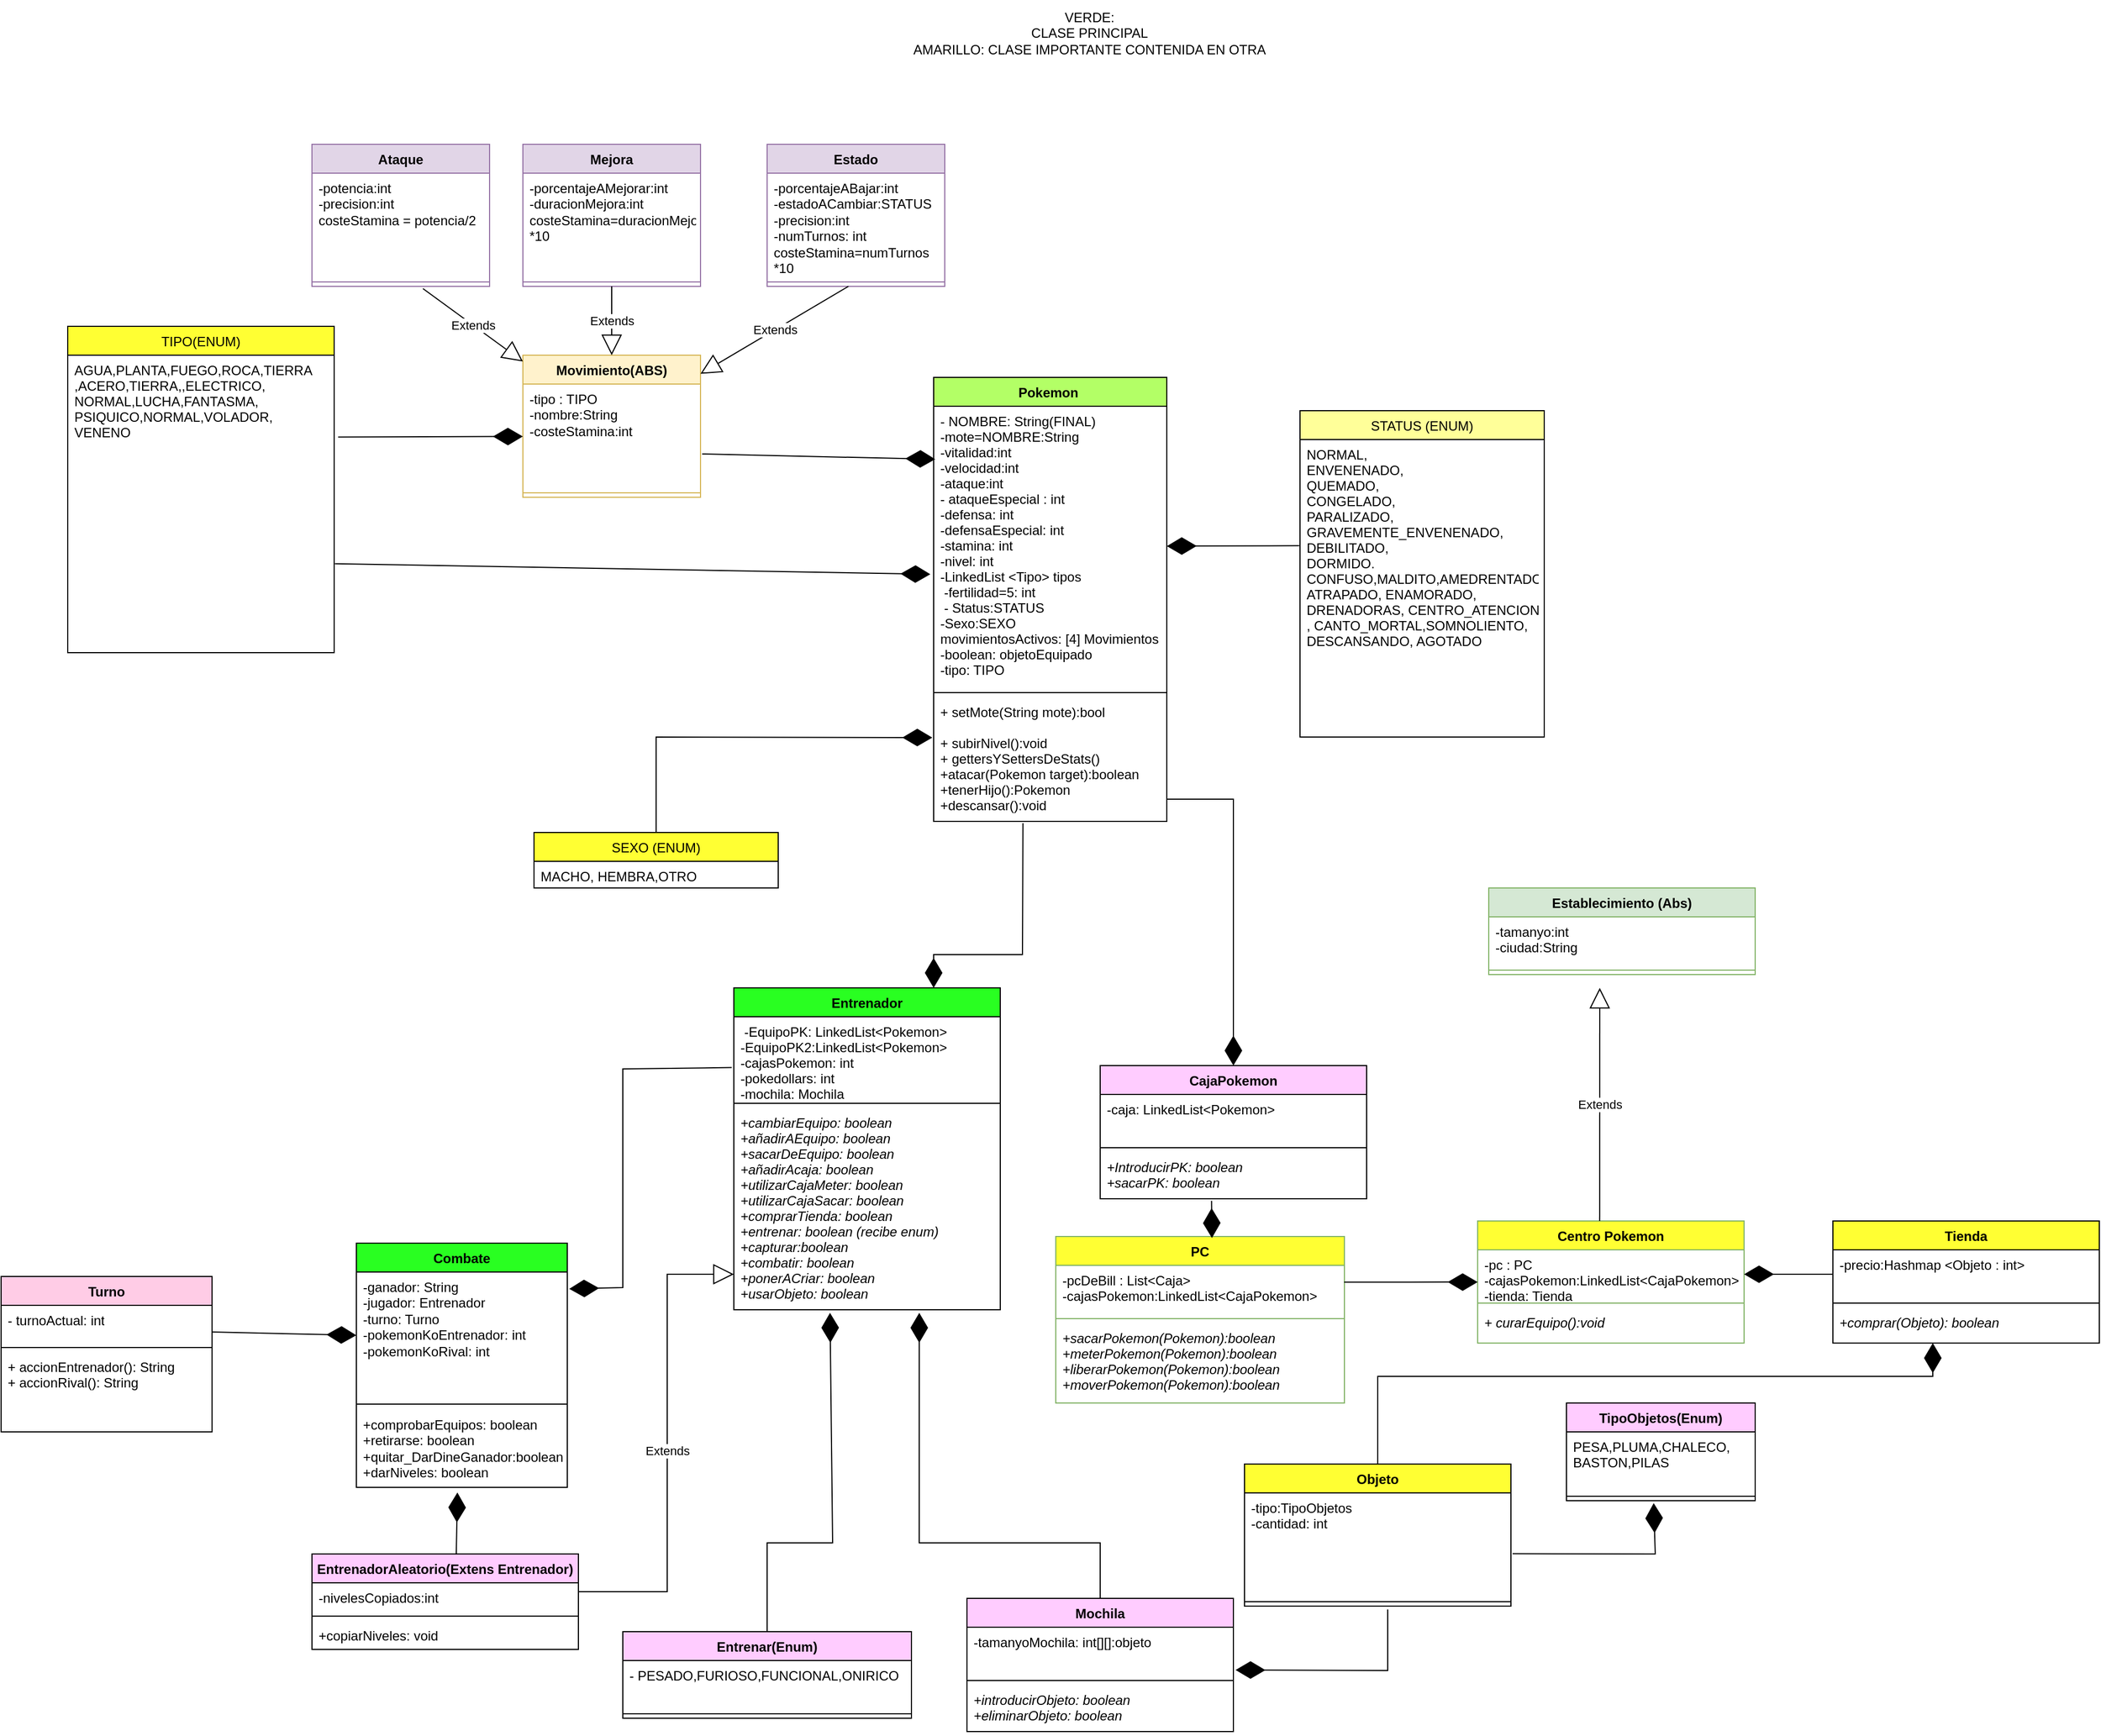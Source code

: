 <mxfile version="21.0.2" type="google"><diagram name="Página-1" id="NOaTh7KhhPGG-3gxmxbU"><mxGraphModel grid="1" page="1" gridSize="10" guides="1" tooltips="1" connect="1" arrows="1" fold="1" pageScale="1" pageWidth="827" pageHeight="1169" math="0" shadow="0"><root><mxCell id="0"/><mxCell id="1" parent="0"/><mxCell id="InaBtiMgPzWQy_EaEE0s-5" value="Pokemon " style="swimlane;fontStyle=1;align=center;verticalAlign=top;childLayout=stackLayout;horizontal=1;startSize=26;horizontalStack=0;resizeParent=1;resizeParentMax=0;resizeLast=0;collapsible=1;marginBottom=0;fillColor=#B3FF66;" vertex="1" parent="1"><mxGeometry x="70" y="190" width="210" height="400" as="geometry"/></mxCell><mxCell id="InaBtiMgPzWQy_EaEE0s-6" value="- NOMBRE: String(FINAL)&#10;-mote=NOMBRE:String&#10;-vitalidad:int&#10;-velocidad:int&#10;-ataque:int&#10;- ataqueEspecial : int&#10;-defensa: int&#10;-defensaEspecial: int&#10;-stamina: int&#10;-nivel: int&#10;-LinkedList &lt;Tipo&gt; tipos &#10; -fertilidad=5: int&#10; - Status:STATUS&#10;-Sexo:SEXO &#10;movimientosActivos: [4] Movimientos&#10;-boolean: objetoEquipado&#10;-tipo: TIPO" style="text;strokeColor=none;fillColor=none;align=left;verticalAlign=top;spacingLeft=4;spacingRight=4;overflow=hidden;rotatable=0;points=[[0,0.5],[1,0.5]];portConstraint=eastwest;" vertex="1" parent="InaBtiMgPzWQy_EaEE0s-5"><mxGeometry y="26" width="210" height="254" as="geometry"/></mxCell><mxCell id="InaBtiMgPzWQy_EaEE0s-7" value="" style="line;strokeWidth=1;fillColor=none;align=left;verticalAlign=middle;spacingTop=-1;spacingLeft=3;spacingRight=3;rotatable=0;labelPosition=right;points=[];portConstraint=eastwest;strokeColor=inherit;" vertex="1" parent="InaBtiMgPzWQy_EaEE0s-5"><mxGeometry y="280" width="210" height="8" as="geometry"/></mxCell><mxCell id="InaBtiMgPzWQy_EaEE0s-8" value="+ setMote(String mote):bool&#10;&#10;+ subirNivel():void&#10;+ gettersYSettersDeStats()&#10;+atacar(Pokemon target):boolean&#10;+tenerHijo():Pokemon&#10;+descansar():void" style="text;strokeColor=none;fillColor=none;align=left;verticalAlign=top;spacingLeft=4;spacingRight=4;overflow=hidden;rotatable=0;points=[[0,0.5],[1,0.5]];portConstraint=eastwest;" vertex="1" parent="InaBtiMgPzWQy_EaEE0s-5"><mxGeometry y="288" width="210" height="112" as="geometry"/></mxCell><mxCell id="8n8gGgLiv77bWk--RrJG-6" value="Entrenador" style="swimlane;fontStyle=1;align=center;verticalAlign=top;childLayout=stackLayout;horizontal=1;startSize=26;horizontalStack=0;resizeParent=1;resizeParentMax=0;resizeLast=0;collapsible=1;marginBottom=0;fillColor=#29FF21;" vertex="1" parent="1"><mxGeometry x="-110" y="740" width="240" height="290" as="geometry"/></mxCell><mxCell id="8n8gGgLiv77bWk--RrJG-7" value=" -EquipoPK: LinkedList&lt;Pokemon&gt;&#10;-EquipoPK2:LinkedList&lt;Pokemon&gt;&#10;-cajasPokemon: int&#10;-pokedollars: int&#10;-mochila: Mochila&#10;&#10;" style="text;strokeColor=none;fillColor=none;align=left;verticalAlign=top;spacingLeft=4;spacingRight=4;overflow=hidden;rotatable=0;points=[[0,0.5],[1,0.5]];portConstraint=eastwest;" vertex="1" parent="8n8gGgLiv77bWk--RrJG-6"><mxGeometry y="26" width="240" height="74" as="geometry"/></mxCell><mxCell id="8n8gGgLiv77bWk--RrJG-8" value="" style="line;strokeWidth=1;fillColor=none;align=left;verticalAlign=middle;spacingTop=-1;spacingLeft=3;spacingRight=3;rotatable=0;labelPosition=right;points=[];portConstraint=eastwest;strokeColor=inherit;" vertex="1" parent="8n8gGgLiv77bWk--RrJG-6"><mxGeometry y="100" width="240" height="8" as="geometry"/></mxCell><mxCell id="8n8gGgLiv77bWk--RrJG-9" value="+cambiarEquipo: boolean&#10;+añadirAEquipo: boolean&#10;+sacarDeEquipo: boolean&#10;+añadirAcaja: boolean&#10;+utilizarCajaMeter: boolean&#10;+utilizarCajaSacar: boolean&#10;+comprarTienda: boolean&#10;+entrenar: boolean (recibe enum)&#10;+capturar:boolean&#10;+combatir: boolean&#10;+ponerACriar: boolean&#10;+usarObjeto: boolean&#10;&#10;&#10;" style="text;strokeColor=none;fillColor=none;align=left;verticalAlign=top;spacingLeft=4;spacingRight=4;overflow=hidden;rotatable=0;points=[[0,0.5],[1,0.5]];portConstraint=eastwest;fontStyle=2" vertex="1" parent="8n8gGgLiv77bWk--RrJG-6"><mxGeometry y="108" width="240" height="182" as="geometry"/></mxCell><mxCell id="8n8gGgLiv77bWk--RrJG-10" value="CajaPokemon" style="swimlane;fontStyle=1;align=center;verticalAlign=top;childLayout=stackLayout;horizontal=1;startSize=26;horizontalStack=0;resizeParent=1;resizeParentMax=0;resizeLast=0;collapsible=1;marginBottom=0;fillColor=#FFCCFF;" vertex="1" parent="1"><mxGeometry x="220" y="810" width="240" height="120" as="geometry"/></mxCell><mxCell id="8n8gGgLiv77bWk--RrJG-11" value="-caja: LinkedList&lt;Pokemon&gt;" style="text;strokeColor=none;fillColor=none;align=left;verticalAlign=top;spacingLeft=4;spacingRight=4;overflow=hidden;rotatable=0;points=[[0,0.5],[1,0.5]];portConstraint=eastwest;" vertex="1" parent="8n8gGgLiv77bWk--RrJG-10"><mxGeometry y="26" width="240" height="44" as="geometry"/></mxCell><mxCell id="8n8gGgLiv77bWk--RrJG-12" value="" style="line;strokeWidth=1;fillColor=none;align=left;verticalAlign=middle;spacingTop=-1;spacingLeft=3;spacingRight=3;rotatable=0;labelPosition=right;points=[];portConstraint=eastwest;strokeColor=inherit;" vertex="1" parent="8n8gGgLiv77bWk--RrJG-10"><mxGeometry y="70" width="240" height="8" as="geometry"/></mxCell><mxCell id="8n8gGgLiv77bWk--RrJG-13" value="+IntroducirPK: boolean&#10;+sacarPK: boolean" style="text;strokeColor=none;fillColor=none;align=left;verticalAlign=top;spacingLeft=4;spacingRight=4;overflow=hidden;rotatable=0;points=[[0,0.5],[1,0.5]];portConstraint=eastwest;fontStyle=2" vertex="1" parent="8n8gGgLiv77bWk--RrJG-10"><mxGeometry y="78" width="240" height="42" as="geometry"/></mxCell><mxCell id="xWpt7LvVgX7lvaWajyp0-17" value="SEXO (ENUM)" style="swimlane;fontStyle=0;childLayout=stackLayout;horizontal=1;startSize=26;fillColor=#FFFF33;horizontalStack=0;resizeParent=1;resizeParentMax=0;resizeLast=0;collapsible=1;marginBottom=0;" vertex="1" parent="1"><mxGeometry x="-290" y="600" width="220" height="50" as="geometry"/></mxCell><mxCell id="xWpt7LvVgX7lvaWajyp0-18" value="MACHO, HEMBRA,OTRO" style="text;strokeColor=none;fillColor=none;align=left;verticalAlign=top;spacingLeft=4;spacingRight=4;overflow=hidden;rotatable=0;points=[[0,0.5],[1,0.5]];portConstraint=eastwest;" vertex="1" parent="xWpt7LvVgX7lvaWajyp0-17"><mxGeometry y="26" width="220" height="24" as="geometry"/></mxCell><mxCell id="xWpt7LvVgX7lvaWajyp0-19" value="TIPO(ENUM)" style="swimlane;fontStyle=0;childLayout=stackLayout;horizontal=1;startSize=26;fillColor=#FFFF33;horizontalStack=0;resizeParent=1;resizeParentMax=0;resizeLast=0;collapsible=1;marginBottom=0;" vertex="1" parent="1"><mxGeometry x="-710" y="144" width="240" height="294" as="geometry"/></mxCell><mxCell id="xWpt7LvVgX7lvaWajyp0-20" value="AGUA,PLANTA,FUEGO,ROCA,TIERRA&#10;,ACERO,TIERRA,,ELECTRICO,&#10;NORMAL,LUCHA,FANTASMA,&#10;PSIQUICO,NORMAL,VOLADOR,&#10;VENENO" style="text;strokeColor=none;fillColor=none;align=left;verticalAlign=top;spacingLeft=4;spacingRight=4;overflow=hidden;rotatable=0;points=[[0,0.5],[1,0.5]];portConstraint=eastwest;" vertex="1" parent="xWpt7LvVgX7lvaWajyp0-19"><mxGeometry y="26" width="240" height="268" as="geometry"/></mxCell><mxCell id="nMgucEkSmniw3U2bs4l5-1" value="Movimiento(ABS)" style="swimlane;fontStyle=1;align=center;verticalAlign=top;childLayout=stackLayout;horizontal=1;startSize=26;horizontalStack=0;resizeParent=1;resizeParentMax=0;resizeLast=0;collapsible=1;marginBottom=0;whiteSpace=wrap;html=1;fillColor=#fff2cc;strokeColor=#d6b656;" vertex="1" parent="1"><mxGeometry x="-300" y="170" width="160" height="128" as="geometry"/></mxCell><mxCell id="nMgucEkSmniw3U2bs4l5-2" value="-tipo : TIPO&lt;br&gt;-nombre:String&lt;br&gt;-costeStamina:int" style="text;strokeColor=none;fillColor=none;align=left;verticalAlign=top;spacingLeft=4;spacingRight=4;overflow=hidden;rotatable=0;points=[[0,0.5],[1,0.5]];portConstraint=eastwest;whiteSpace=wrap;html=1;" vertex="1" parent="nMgucEkSmniw3U2bs4l5-1"><mxGeometry y="26" width="160" height="94" as="geometry"/></mxCell><mxCell id="nMgucEkSmniw3U2bs4l5-3" value="" style="line;strokeWidth=1;fillColor=none;align=left;verticalAlign=middle;spacingTop=-1;spacingLeft=3;spacingRight=3;rotatable=0;labelPosition=right;points=[];portConstraint=eastwest;strokeColor=inherit;" vertex="1" parent="nMgucEkSmniw3U2bs4l5-1"><mxGeometry y="120" width="160" height="8" as="geometry"/></mxCell><mxCell id="nMgucEkSmniw3U2bs4l5-12" value="" style="endArrow=diamondThin;endFill=1;endSize=24;html=1;rounded=0;entryX=0.007;entryY=0.188;entryDx=0;entryDy=0;entryPerimeter=0;exitX=1.009;exitY=0.67;exitDx=0;exitDy=0;exitPerimeter=0;" edge="1" parent="1" source="nMgucEkSmniw3U2bs4l5-2" target="InaBtiMgPzWQy_EaEE0s-6"><mxGeometry width="160" relative="1" as="geometry"><mxPoint x="-320" y="300" as="sourcePoint"/><mxPoint x="-160" y="300" as="targetPoint"/></mxGeometry></mxCell><mxCell id="nMgucEkSmniw3U2bs4l5-13" value="" style="endArrow=diamondThin;endFill=1;endSize=24;html=1;rounded=0;exitX=1.015;exitY=0.275;exitDx=0;exitDy=0;exitPerimeter=0;" edge="1" parent="1" source="xWpt7LvVgX7lvaWajyp0-20" target="nMgucEkSmniw3U2bs4l5-2"><mxGeometry width="160" relative="1" as="geometry"><mxPoint x="-320" y="300" as="sourcePoint"/><mxPoint x="-160" y="300" as="targetPoint"/></mxGeometry></mxCell><mxCell id="h9Ai5O1ht4y_W3YFX1W_-2" value="Tienda" style="swimlane;fontStyle=1;align=center;verticalAlign=top;childLayout=stackLayout;horizontal=1;startSize=26;horizontalStack=0;resizeParent=1;resizeParentMax=0;resizeLast=0;collapsible=1;marginBottom=0;fillColor=#FFFF33;" vertex="1" parent="1"><mxGeometry x="880" y="950" width="240" height="110" as="geometry"/></mxCell><mxCell id="h9Ai5O1ht4y_W3YFX1W_-3" value="-precio:Hashmap &lt;Objeto : int&gt; " style="text;strokeColor=none;fillColor=none;align=left;verticalAlign=top;spacingLeft=4;spacingRight=4;overflow=hidden;rotatable=0;points=[[0,0.5],[1,0.5]];portConstraint=eastwest;" vertex="1" parent="h9Ai5O1ht4y_W3YFX1W_-2"><mxGeometry y="26" width="240" height="44" as="geometry"/></mxCell><mxCell id="h9Ai5O1ht4y_W3YFX1W_-4" value="" style="line;strokeWidth=1;fillColor=none;align=left;verticalAlign=middle;spacingTop=-1;spacingLeft=3;spacingRight=3;rotatable=0;labelPosition=right;points=[];portConstraint=eastwest;strokeColor=inherit;" vertex="1" parent="h9Ai5O1ht4y_W3YFX1W_-2"><mxGeometry y="70" width="240" height="8" as="geometry"/></mxCell><mxCell id="h9Ai5O1ht4y_W3YFX1W_-5" value="+comprar(Objeto): boolean" style="text;strokeColor=none;fillColor=none;align=left;verticalAlign=top;spacingLeft=4;spacingRight=4;overflow=hidden;rotatable=0;points=[[0,0.5],[1,0.5]];portConstraint=eastwest;fontStyle=2" vertex="1" parent="h9Ai5O1ht4y_W3YFX1W_-2"><mxGeometry y="78" width="240" height="32" as="geometry"/></mxCell><mxCell id="h9Ai5O1ht4y_W3YFX1W_-6" value="Objeto" style="swimlane;fontStyle=1;align=center;verticalAlign=top;childLayout=stackLayout;horizontal=1;startSize=26;horizontalStack=0;resizeParent=1;resizeParentMax=0;resizeLast=0;collapsible=1;marginBottom=0;fillColor=#FFFF33;" vertex="1" parent="1"><mxGeometry x="350" y="1169" width="240" height="128" as="geometry"/></mxCell><mxCell id="h9Ai5O1ht4y_W3YFX1W_-7" value="-tipo:TipoObjetos&#10;-cantidad: int&#10;" style="text;strokeColor=none;fillColor=none;align=left;verticalAlign=top;spacingLeft=4;spacingRight=4;overflow=hidden;rotatable=0;points=[[0,0.5],[1,0.5]];portConstraint=eastwest;" vertex="1" parent="h9Ai5O1ht4y_W3YFX1W_-6"><mxGeometry y="26" width="240" height="94" as="geometry"/></mxCell><mxCell id="h9Ai5O1ht4y_W3YFX1W_-8" value="" style="line;strokeWidth=1;fillColor=none;align=left;verticalAlign=middle;spacingTop=-1;spacingLeft=3;spacingRight=3;rotatable=0;labelPosition=right;points=[];portConstraint=eastwest;strokeColor=inherit;" vertex="1" parent="h9Ai5O1ht4y_W3YFX1W_-6"><mxGeometry y="120" width="240" height="8" as="geometry"/></mxCell><mxCell id="nMgucEkSmniw3U2bs4l5-14" value="" style="endArrow=diamondThin;endFill=1;endSize=24;html=1;rounded=0;exitX=0.5;exitY=0;exitDx=0;exitDy=0;entryX=-0.006;entryY=0.326;entryDx=0;entryDy=0;entryPerimeter=0;" edge="1" parent="1" source="xWpt7LvVgX7lvaWajyp0-17" target="InaBtiMgPzWQy_EaEE0s-8"><mxGeometry width="160" relative="1" as="geometry"><mxPoint x="-220" y="593" as="sourcePoint"/><mxPoint x="-9" y="605" as="targetPoint"/><Array as="points"><mxPoint x="-180" y="514"/></Array></mxGeometry></mxCell><mxCell id="h9Ai5O1ht4y_W3YFX1W_-10" value="" style="endArrow=diamondThin;endFill=1;endSize=24;html=1;rounded=0;entryX=1.008;entryY=0.875;entryDx=0;entryDy=0;entryPerimeter=0;" edge="1" parent="1" target="3nTIpjzsMtwwKI59g5Wm-16"><mxGeometry width="160" relative="1" as="geometry"><mxPoint x="479" y="1300" as="sourcePoint"/><mxPoint x="270" y="1120" as="targetPoint"/><Array as="points"><mxPoint x="479" y="1355"/></Array></mxGeometry></mxCell><mxCell id="xWpt7LvVgX7lvaWajyp0-13" value="STATUS (ENUM)" style="swimlane;fontStyle=0;childLayout=stackLayout;horizontal=1;startSize=26;fillColor=#FFFF99;horizontalStack=0;resizeParent=1;resizeParentMax=0;resizeLast=0;collapsible=1;marginBottom=0;" vertex="1" parent="1"><mxGeometry x="400" y="220" width="220" height="294" as="geometry"/></mxCell><mxCell id="xWpt7LvVgX7lvaWajyp0-15" value="NORMAL,&#10;ENVENENADO,&#10;QUEMADO,&#10;CONGELADO,&#10;PARALIZADO,&#10;GRAVEMENTE_ENVENENADO,&#10;DEBILITADO,&#10;DORMIDO.&#10;CONFUSO,MALDITO,AMEDRENTADO&#10;ATRAPADO, ENAMORADO,&#10;DRENADORAS, CENTRO_ATENCION&#10;, CANTO_MORTAL,SOMNOLIENTO,&#10;DESCANSANDO, AGOTADO&#10;" style="text;strokeColor=none;fillColor=none;align=left;verticalAlign=top;spacingLeft=4;spacingRight=4;overflow=hidden;rotatable=0;points=[[0,0.5],[1,0.5]];portConstraint=eastwest;" vertex="1" parent="xWpt7LvVgX7lvaWajyp0-13"><mxGeometry y="26" width="220" height="268" as="geometry"/></mxCell><mxCell id="nMgucEkSmniw3U2bs4l5-15" value="" style="endArrow=diamondThin;endFill=1;endSize=24;html=1;rounded=0;exitX=-0.003;exitY=0.357;exitDx=0;exitDy=0;exitPerimeter=0;" edge="1" parent="1" source="xWpt7LvVgX7lvaWajyp0-15"><mxGeometry width="160" relative="1" as="geometry"><mxPoint x="-300" y="300" as="sourcePoint"/><mxPoint x="280" y="342" as="targetPoint"/></mxGeometry></mxCell><mxCell id="nMgucEkSmniw3U2bs4l5-16" value="VERDE:&lt;br&gt;CLASE PRINCIPAL&lt;br&gt;AMARILLO: CLASE IMPORTANTE CONTENIDA EN OTRA&lt;br&gt;" style="text;html=1;align=center;verticalAlign=middle;resizable=0;points=[];autosize=1;strokeColor=none;fillColor=none;" vertex="1" parent="1"><mxGeometry x="40" y="-150" width="340" height="60" as="geometry"/></mxCell><mxCell id="h9Ai5O1ht4y_W3YFX1W_-11" value="" style="endArrow=diamondThin;endFill=1;endSize=24;html=1;rounded=0;exitX=0.5;exitY=0;exitDx=0;exitDy=0;" edge="1" parent="1" source="h9Ai5O1ht4y_W3YFX1W_-6"><mxGeometry width="160" relative="1" as="geometry"><mxPoint x="310" y="1190" as="sourcePoint"/><mxPoint x="970" y="1060" as="targetPoint"/><Array as="points"><mxPoint x="470" y="1090"/><mxPoint x="970" y="1090"/></Array></mxGeometry></mxCell><mxCell id="h9Ai5O1ht4y_W3YFX1W_-12" value="Entrenar(Enum)" style="swimlane;fontStyle=1;align=center;verticalAlign=top;childLayout=stackLayout;horizontal=1;startSize=26;horizontalStack=0;resizeParent=1;resizeParentMax=0;resizeLast=0;collapsible=1;marginBottom=0;fillColor=#FFCCFF;" vertex="1" parent="1"><mxGeometry x="-210" y="1320" width="260" height="78" as="geometry"/></mxCell><mxCell id="h9Ai5O1ht4y_W3YFX1W_-13" value="- PESADO,FURIOSO,FUNCIONAL,ONIRICO" style="text;strokeColor=none;fillColor=none;align=left;verticalAlign=top;spacingLeft=4;spacingRight=4;overflow=hidden;rotatable=0;points=[[0,0.5],[1,0.5]];portConstraint=eastwest;" vertex="1" parent="h9Ai5O1ht4y_W3YFX1W_-12"><mxGeometry y="26" width="260" height="44" as="geometry"/></mxCell><mxCell id="h9Ai5O1ht4y_W3YFX1W_-14" value="" style="line;strokeWidth=1;fillColor=none;align=left;verticalAlign=middle;spacingTop=-1;spacingLeft=3;spacingRight=3;rotatable=0;labelPosition=right;points=[];portConstraint=eastwest;strokeColor=inherit;" vertex="1" parent="h9Ai5O1ht4y_W3YFX1W_-12"><mxGeometry y="70" width="260" height="8" as="geometry"/></mxCell><mxCell id="h9Ai5O1ht4y_W3YFX1W_-16" value="" style="endArrow=diamondThin;endFill=1;endSize=24;html=1;rounded=0;entryX=0.361;entryY=1.015;entryDx=0;entryDy=0;entryPerimeter=0;exitX=0.5;exitY=0;exitDx=0;exitDy=0;" edge="1" parent="1" source="h9Ai5O1ht4y_W3YFX1W_-12" target="8n8gGgLiv77bWk--RrJG-9"><mxGeometry width="160" relative="1" as="geometry"><mxPoint x="60" y="1260" as="sourcePoint"/><mxPoint x="220" y="1260" as="targetPoint"/><Array as="points"><mxPoint x="-80" y="1240"/><mxPoint x="-21" y="1240"/></Array></mxGeometry></mxCell><mxCell id="3nTIpjzsMtwwKI59g5Wm-2" value="" style="endArrow=diamondThin;endFill=1;endSize=24;html=1;rounded=0;entryX=0.5;entryY=0;entryDx=0;entryDy=0;" edge="1" parent="1" target="8n8gGgLiv77bWk--RrJG-10"><mxGeometry width="160" relative="1" as="geometry"><mxPoint x="280" y="570" as="sourcePoint"/><mxPoint x="490" y="680" as="targetPoint"/><Array as="points"><mxPoint x="340" y="570"/></Array></mxGeometry></mxCell><mxCell id="3nTIpjzsMtwwKI59g5Wm-3" value="" style="endArrow=diamondThin;endFill=1;endSize=24;html=1;rounded=0;entryX=0.75;entryY=0;entryDx=0;entryDy=0;exitX=0.383;exitY=1.014;exitDx=0;exitDy=0;exitPerimeter=0;" edge="1" parent="1" source="InaBtiMgPzWQy_EaEE0s-8" target="8n8gGgLiv77bWk--RrJG-6"><mxGeometry width="160" relative="1" as="geometry"><mxPoint x="150" y="690" as="sourcePoint"/><mxPoint x="360" y="580" as="targetPoint"/><Array as="points"><mxPoint x="150" y="710"/><mxPoint x="70" y="710"/></Array></mxGeometry></mxCell><mxCell id="3nTIpjzsMtwwKI59g5Wm-8" value="" style="endArrow=diamondThin;endFill=1;endSize=24;html=1;rounded=0;exitX=-0.008;exitY=0.619;exitDx=0;exitDy=0;entryX=1.009;entryY=0.133;entryDx=0;entryDy=0;entryPerimeter=0;exitPerimeter=0;" edge="1" parent="1" source="8n8gGgLiv77bWk--RrJG-7" target="_GJMvuyYcLpBxFv-Sxu3-6"><mxGeometry width="160" relative="1" as="geometry"><mxPoint x="-360" y="1010" as="sourcePoint"/><mxPoint x="-230" y="1010" as="targetPoint"/><Array as="points"><mxPoint x="-210" y="813"/><mxPoint x="-210" y="1010"/></Array></mxGeometry></mxCell><mxCell id="3nTIpjzsMtwwKI59g5Wm-12" value="Extends" style="endArrow=block;endSize=16;endFill=0;html=1;rounded=0;" edge="1" parent="1"><mxGeometry x="-0.025" width="160" relative="1" as="geometry"><mxPoint x="-250" y="1284" as="sourcePoint"/><mxPoint x="-110" y="998" as="targetPoint"/><Array as="points"><mxPoint x="-170" y="1284"/><mxPoint x="-170" y="1256"/><mxPoint x="-170" y="1136"/><mxPoint x="-170" y="998"/></Array><mxPoint as="offset"/></mxGeometry></mxCell><mxCell id="3nTIpjzsMtwwKI59g5Wm-13" value="" style="endArrow=diamondThin;endFill=1;endSize=24;html=1;rounded=0;exitX=0.5;exitY=0;exitDx=0;exitDy=0;entryX=0.479;entryY=1.066;entryDx=0;entryDy=0;entryPerimeter=0;" edge="1" parent="1" target="_GJMvuyYcLpBxFv-Sxu3-8"><mxGeometry width="160" relative="1" as="geometry"><mxPoint x="-360" y="1250" as="sourcePoint"/><mxPoint x="-360" y="1200" as="targetPoint"/></mxGeometry></mxCell><mxCell id="3nTIpjzsMtwwKI59g5Wm-15" value="Mochila" style="swimlane;fontStyle=1;align=center;verticalAlign=top;childLayout=stackLayout;horizontal=1;startSize=26;horizontalStack=0;resizeParent=1;resizeParentMax=0;resizeLast=0;collapsible=1;marginBottom=0;fillColor=#FFCCFF;" vertex="1" parent="1"><mxGeometry x="100" y="1290" width="240" height="120" as="geometry"/></mxCell><mxCell id="3nTIpjzsMtwwKI59g5Wm-16" value="-tamanyoMochila: int[][]:objeto" style="text;strokeColor=none;fillColor=none;align=left;verticalAlign=top;spacingLeft=4;spacingRight=4;overflow=hidden;rotatable=0;points=[[0,0.5],[1,0.5]];portConstraint=eastwest;" vertex="1" parent="3nTIpjzsMtwwKI59g5Wm-15"><mxGeometry y="26" width="240" height="44" as="geometry"/></mxCell><mxCell id="3nTIpjzsMtwwKI59g5Wm-17" value="" style="line;strokeWidth=1;fillColor=none;align=left;verticalAlign=middle;spacingTop=-1;spacingLeft=3;spacingRight=3;rotatable=0;labelPosition=right;points=[];portConstraint=eastwest;strokeColor=inherit;" vertex="1" parent="3nTIpjzsMtwwKI59g5Wm-15"><mxGeometry y="70" width="240" height="8" as="geometry"/></mxCell><mxCell id="3nTIpjzsMtwwKI59g5Wm-18" value="+introducirObjeto: boolean&#10;+eliminarObjeto: boolean" style="text;strokeColor=none;fillColor=none;align=left;verticalAlign=top;spacingLeft=4;spacingRight=4;overflow=hidden;rotatable=0;points=[[0,0.5],[1,0.5]];portConstraint=eastwest;fontStyle=2" vertex="1" parent="3nTIpjzsMtwwKI59g5Wm-15"><mxGeometry y="78" width="240" height="42" as="geometry"/></mxCell><mxCell id="3nTIpjzsMtwwKI59g5Wm-19" value="" style="endArrow=diamondThin;endFill=1;endSize=24;html=1;rounded=0;entryX=0.696;entryY=1.015;entryDx=0;entryDy=0;entryPerimeter=0;exitX=0.5;exitY=0;exitDx=0;exitDy=0;" edge="1" parent="1" source="3nTIpjzsMtwwKI59g5Wm-15" target="8n8gGgLiv77bWk--RrJG-9"><mxGeometry width="160" relative="1" as="geometry"><mxPoint x="110" y="1150" as="sourcePoint"/><mxPoint x="270" y="1150" as="targetPoint"/><Array as="points"><mxPoint x="220" y="1240"/><mxPoint x="57" y="1240"/></Array></mxGeometry></mxCell><mxCell id="exqpVqrqbdQZTuZ5iMTL-10" value="Ataque" style="swimlane;fontStyle=1;align=center;verticalAlign=top;childLayout=stackLayout;horizontal=1;startSize=26;horizontalStack=0;resizeParent=1;resizeParentMax=0;resizeLast=0;collapsible=1;marginBottom=0;whiteSpace=wrap;html=1;fillColor=#e1d5e7;strokeColor=#9673a6;" vertex="1" parent="1"><mxGeometry x="-490" y="-20" width="160" height="128" as="geometry"/></mxCell><mxCell id="exqpVqrqbdQZTuZ5iMTL-11" value="-potencia:int&lt;br&gt;-precision:int&lt;br&gt;costeStamina = potencia/2" style="text;strokeColor=none;fillColor=none;align=left;verticalAlign=top;spacingLeft=4;spacingRight=4;overflow=hidden;rotatable=0;points=[[0,0.5],[1,0.5]];portConstraint=eastwest;whiteSpace=wrap;html=1;" vertex="1" parent="exqpVqrqbdQZTuZ5iMTL-10"><mxGeometry y="26" width="160" height="94" as="geometry"/></mxCell><mxCell id="exqpVqrqbdQZTuZ5iMTL-12" value="" style="line;strokeWidth=1;fillColor=none;align=left;verticalAlign=middle;spacingTop=-1;spacingLeft=3;spacingRight=3;rotatable=0;labelPosition=right;points=[];portConstraint=eastwest;strokeColor=inherit;" vertex="1" parent="exqpVqrqbdQZTuZ5iMTL-10"><mxGeometry y="120" width="160" height="8" as="geometry"/></mxCell><mxCell id="exqpVqrqbdQZTuZ5iMTL-13" value="Mejora" style="swimlane;fontStyle=1;align=center;verticalAlign=top;childLayout=stackLayout;horizontal=1;startSize=26;horizontalStack=0;resizeParent=1;resizeParentMax=0;resizeLast=0;collapsible=1;marginBottom=0;whiteSpace=wrap;html=1;fillColor=#e1d5e7;strokeColor=#9673a6;" vertex="1" parent="1"><mxGeometry x="-300" y="-20" width="160" height="128" as="geometry"/></mxCell><mxCell id="exqpVqrqbdQZTuZ5iMTL-14" value="-porcentajeAMejorar:int&lt;br&gt;-duracionMejora:int&lt;br&gt;costeStamina=duracionMejora&lt;br&gt;*10" style="text;strokeColor=none;fillColor=none;align=left;verticalAlign=top;spacingLeft=4;spacingRight=4;overflow=hidden;rotatable=0;points=[[0,0.5],[1,0.5]];portConstraint=eastwest;whiteSpace=wrap;html=1;" vertex="1" parent="exqpVqrqbdQZTuZ5iMTL-13"><mxGeometry y="26" width="160" height="94" as="geometry"/></mxCell><mxCell id="exqpVqrqbdQZTuZ5iMTL-15" value="" style="line;strokeWidth=1;fillColor=none;align=left;verticalAlign=middle;spacingTop=-1;spacingLeft=3;spacingRight=3;rotatable=0;labelPosition=right;points=[];portConstraint=eastwest;strokeColor=inherit;" vertex="1" parent="exqpVqrqbdQZTuZ5iMTL-13"><mxGeometry y="120" width="160" height="8" as="geometry"/></mxCell><mxCell id="exqpVqrqbdQZTuZ5iMTL-16" value="Estado" style="swimlane;fontStyle=1;align=center;verticalAlign=top;childLayout=stackLayout;horizontal=1;startSize=26;horizontalStack=0;resizeParent=1;resizeParentMax=0;resizeLast=0;collapsible=1;marginBottom=0;whiteSpace=wrap;html=1;fillColor=#e1d5e7;strokeColor=#9673a6;" vertex="1" parent="1"><mxGeometry x="-80" y="-20" width="160" height="128" as="geometry"/></mxCell><mxCell id="exqpVqrqbdQZTuZ5iMTL-17" value="-porcentajeABajar:int&lt;br&gt;-estadoACambiar:STATUS&lt;br&gt;-precision:int&lt;br&gt;-numTurnos: int&lt;br&gt;costeStamina=numTurnos&lt;br style=&quot;border-color: var(--border-color);&quot;&gt;*10" style="text;strokeColor=none;fillColor=none;align=left;verticalAlign=top;spacingLeft=4;spacingRight=4;overflow=hidden;rotatable=0;points=[[0,0.5],[1,0.5]];portConstraint=eastwest;whiteSpace=wrap;html=1;" vertex="1" parent="exqpVqrqbdQZTuZ5iMTL-16"><mxGeometry y="26" width="160" height="94" as="geometry"/></mxCell><mxCell id="exqpVqrqbdQZTuZ5iMTL-18" value="" style="line;strokeWidth=1;fillColor=none;align=left;verticalAlign=middle;spacingTop=-1;spacingLeft=3;spacingRight=3;rotatable=0;labelPosition=right;points=[];portConstraint=eastwest;strokeColor=inherit;" vertex="1" parent="exqpVqrqbdQZTuZ5iMTL-16"><mxGeometry y="120" width="160" height="8" as="geometry"/></mxCell><mxCell id="exqpVqrqbdQZTuZ5iMTL-23" value="Extends" style="endArrow=block;endSize=16;endFill=0;html=1;rounded=0;" edge="1" parent="1" source="exqpVqrqbdQZTuZ5iMTL-18" target="nMgucEkSmniw3U2bs4l5-1"><mxGeometry width="160" relative="1" as="geometry"><mxPoint x="-60" y="90" as="sourcePoint"/><mxPoint x="100" y="90" as="targetPoint"/></mxGeometry></mxCell><mxCell id="exqpVqrqbdQZTuZ5iMTL-24" value="Extends" style="endArrow=block;endSize=16;endFill=0;html=1;rounded=0;" edge="1" parent="1" source="exqpVqrqbdQZTuZ5iMTL-15" target="nMgucEkSmniw3U2bs4l5-1"><mxGeometry width="160" relative="1" as="geometry"><mxPoint x="-6" y="108" as="sourcePoint"/><mxPoint x="-130" y="191" as="targetPoint"/></mxGeometry></mxCell><mxCell id="exqpVqrqbdQZTuZ5iMTL-25" value="Extends" style="endArrow=block;endSize=16;endFill=0;html=1;rounded=0;" edge="1" parent="1" target="nMgucEkSmniw3U2bs4l5-1"><mxGeometry width="160" relative="1" as="geometry"><mxPoint x="-390" y="110" as="sourcePoint"/><mxPoint x="-210" y="180" as="targetPoint"/></mxGeometry></mxCell><mxCell id="_GJMvuyYcLpBxFv-Sxu3-5" value="Combate" style="swimlane;fontStyle=1;align=center;verticalAlign=top;childLayout=stackLayout;horizontal=1;startSize=26;horizontalStack=0;resizeParent=1;resizeParentMax=0;resizeLast=0;collapsible=1;marginBottom=0;whiteSpace=wrap;html=1;fillColor=#29FF21;" vertex="1" parent="1"><mxGeometry x="-450" y="970" width="190" height="220" as="geometry"/></mxCell><mxCell id="_GJMvuyYcLpBxFv-Sxu3-6" value="-ganador: String&lt;br style=&quot;border-color: var(--border-color); padding: 0px; margin: 0px;&quot;&gt;-jugador: Entrenador&lt;br style=&quot;border-color: var(--border-color); padding: 0px; margin: 0px;&quot;&gt;-turno: Turno&lt;br style=&quot;border-color: var(--border-color); padding: 0px; margin: 0px;&quot;&gt;-pokemonKoEntrenador: int&lt;br style=&quot;border-color: var(--border-color); padding: 0px; margin: 0px;&quot;&gt;-pokemonKoRival: int&lt;div style=&quot;border-color: var(--border-color); padding: 0px; margin: 0px;&quot;&gt;&lt;br style=&quot;border-color: var(--border-color); padding: 0px; margin: 0px;&quot;&gt;&lt;/div&gt;&lt;div style=&quot;border-color: var(--border-color); padding: 0px; margin: 0px;&quot;&gt;&lt;br style=&quot;border-color: var(--border-color); padding: 0px; margin: 0px;&quot;&gt;&lt;/div&gt;&lt;div style=&quot;border-color: var(--border-color); padding: 0px; margin: 0px;&quot;&gt;&lt;br style=&quot;border-color: var(--border-color); padding: 0px; margin: 0px;&quot;&gt;&lt;/div&gt;&lt;div style=&quot;border-color: var(--border-color); padding: 0px; margin: 0px;&quot;&gt;&lt;br style=&quot;border-color: var(--border-color); padding: 0px; margin: 0px;&quot;&gt;&lt;/div&gt;" style="text;strokeColor=none;fillColor=none;align=left;verticalAlign=top;spacingLeft=4;spacingRight=4;overflow=hidden;rotatable=0;points=[[0,0.5],[1,0.5]];portConstraint=eastwest;whiteSpace=wrap;html=1;" vertex="1" parent="_GJMvuyYcLpBxFv-Sxu3-5"><mxGeometry y="26" width="190" height="114" as="geometry"/></mxCell><mxCell id="_GJMvuyYcLpBxFv-Sxu3-7" value="" style="line;strokeWidth=1;fillColor=none;align=left;verticalAlign=middle;spacingTop=-1;spacingLeft=3;spacingRight=3;rotatable=0;labelPosition=right;points=[];portConstraint=eastwest;strokeColor=inherit;" vertex="1" parent="_GJMvuyYcLpBxFv-Sxu3-5"><mxGeometry y="140" width="190" height="10" as="geometry"/></mxCell><mxCell id="_GJMvuyYcLpBxFv-Sxu3-8" value="+comprobarEquipos: boolean&lt;br&gt;+retirarse: boolean&lt;br&gt;+quitar_DarDineGanador:boolean&lt;br&gt;+darNiveles: boolean&amp;nbsp;" style="text;strokeColor=none;fillColor=none;align=left;verticalAlign=top;spacingLeft=4;spacingRight=4;overflow=hidden;rotatable=0;points=[[0,0.5],[1,0.5]];portConstraint=eastwest;whiteSpace=wrap;html=1;" vertex="1" parent="_GJMvuyYcLpBxFv-Sxu3-5"><mxGeometry y="150" width="190" height="70" as="geometry"/></mxCell><mxCell id="_GJMvuyYcLpBxFv-Sxu3-10" value="EntrenadorAleatorio(Extens Entrenador)" style="swimlane;fontStyle=1;align=center;verticalAlign=top;childLayout=stackLayout;horizontal=1;startSize=26;horizontalStack=0;resizeParent=1;resizeParentMax=0;resizeLast=0;collapsible=1;marginBottom=0;whiteSpace=wrap;html=1;fillColor=#FFCCFF;" vertex="1" parent="1"><mxGeometry x="-490" y="1250" width="240" height="86" as="geometry"/></mxCell><mxCell id="_GJMvuyYcLpBxFv-Sxu3-11" value="-nivelesCopiados:int" style="text;strokeColor=none;fillColor=none;align=left;verticalAlign=top;spacingLeft=4;spacingRight=4;overflow=hidden;rotatable=0;points=[[0,0.5],[1,0.5]];portConstraint=eastwest;whiteSpace=wrap;html=1;" vertex="1" parent="_GJMvuyYcLpBxFv-Sxu3-10"><mxGeometry y="26" width="240" height="26" as="geometry"/></mxCell><mxCell id="_GJMvuyYcLpBxFv-Sxu3-12" value="" style="line;strokeWidth=1;fillColor=none;align=left;verticalAlign=middle;spacingTop=-1;spacingLeft=3;spacingRight=3;rotatable=0;labelPosition=right;points=[];portConstraint=eastwest;strokeColor=inherit;" vertex="1" parent="_GJMvuyYcLpBxFv-Sxu3-10"><mxGeometry y="52" width="240" height="8" as="geometry"/></mxCell><mxCell id="_GJMvuyYcLpBxFv-Sxu3-13" value="+copiarNiveles: void" style="text;strokeColor=none;fillColor=none;align=left;verticalAlign=top;spacingLeft=4;spacingRight=4;overflow=hidden;rotatable=0;points=[[0,0.5],[1,0.5]];portConstraint=eastwest;whiteSpace=wrap;html=1;" vertex="1" parent="_GJMvuyYcLpBxFv-Sxu3-10"><mxGeometry y="60" width="240" height="26" as="geometry"/></mxCell><mxCell id="lIR6-pXDK_5TFnXmgPHs-1" value="Turno" style="swimlane;fontStyle=1;align=center;verticalAlign=top;childLayout=stackLayout;horizontal=1;startSize=26;horizontalStack=0;resizeParent=1;resizeParentMax=0;resizeLast=0;collapsible=1;marginBottom=0;whiteSpace=wrap;html=1;fillColor=#FFCCE6;" vertex="1" parent="1"><mxGeometry x="-770" y="1000" width="190" height="140" as="geometry"/></mxCell><mxCell id="lIR6-pXDK_5TFnXmgPHs-2" value="- turnoActual: int" style="text;strokeColor=none;fillColor=none;align=left;verticalAlign=top;spacingLeft=4;spacingRight=4;overflow=hidden;rotatable=0;points=[[0,0.5],[1,0.5]];portConstraint=eastwest;whiteSpace=wrap;html=1;" vertex="1" parent="lIR6-pXDK_5TFnXmgPHs-1"><mxGeometry y="26" width="190" height="34" as="geometry"/></mxCell><mxCell id="lIR6-pXDK_5TFnXmgPHs-3" value="" style="line;strokeWidth=1;fillColor=none;align=left;verticalAlign=middle;spacingTop=-1;spacingLeft=3;spacingRight=3;rotatable=0;labelPosition=right;points=[];portConstraint=eastwest;strokeColor=inherit;" vertex="1" parent="lIR6-pXDK_5TFnXmgPHs-1"><mxGeometry y="60" width="190" height="8" as="geometry"/></mxCell><mxCell id="lIR6-pXDK_5TFnXmgPHs-4" value="+ accionEntrenador(): String&amp;nbsp;&lt;br&gt;+ accionRival(): String" style="text;strokeColor=none;fillColor=none;align=left;verticalAlign=top;spacingLeft=4;spacingRight=4;overflow=hidden;rotatable=0;points=[[0,0.5],[1,0.5]];portConstraint=eastwest;whiteSpace=wrap;html=1;" vertex="1" parent="lIR6-pXDK_5TFnXmgPHs-1"><mxGeometry y="68" width="190" height="72" as="geometry"/></mxCell><mxCell id="lIR6-pXDK_5TFnXmgPHs-5" value="" style="endArrow=diamondThin;endFill=1;endSize=24;html=1;rounded=0;exitX=1;exitY=0.706;exitDx=0;exitDy=0;entryX=0;entryY=0.5;entryDx=0;entryDy=0;exitPerimeter=0;" edge="1" parent="1" source="lIR6-pXDK_5TFnXmgPHs-2" target="_GJMvuyYcLpBxFv-Sxu3-6"><mxGeometry width="160" relative="1" as="geometry"><mxPoint x="-620" y="1160" as="sourcePoint"/><mxPoint x="-460" y="1160" as="targetPoint"/></mxGeometry></mxCell><mxCell id="_GJMvuyYcLpBxFv-Sxu3-19" value="TipoObjetos(Enum)" style="swimlane;fontStyle=1;align=center;verticalAlign=top;childLayout=stackLayout;horizontal=1;startSize=26;horizontalStack=0;resizeParent=1;resizeParentMax=0;resizeLast=0;collapsible=1;marginBottom=0;whiteSpace=wrap;html=1;fillColor=#FFCCFF;" vertex="1" parent="1"><mxGeometry x="640" y="1114" width="170" height="88" as="geometry"/></mxCell><mxCell id="_GJMvuyYcLpBxFv-Sxu3-20" value="PESA,PLUMA,CHALECO,&lt;br&gt;BASTON,PILAS" style="text;strokeColor=none;fillColor=none;align=left;verticalAlign=top;spacingLeft=4;spacingRight=4;overflow=hidden;rotatable=0;points=[[0,0.5],[1,0.5]];portConstraint=eastwest;whiteSpace=wrap;html=1;" vertex="1" parent="_GJMvuyYcLpBxFv-Sxu3-19"><mxGeometry y="26" width="170" height="54" as="geometry"/></mxCell><mxCell id="_GJMvuyYcLpBxFv-Sxu3-21" value="" style="line;strokeWidth=1;fillColor=none;align=left;verticalAlign=middle;spacingTop=-1;spacingLeft=3;spacingRight=3;rotatable=0;labelPosition=right;points=[];portConstraint=eastwest;strokeColor=inherit;" vertex="1" parent="_GJMvuyYcLpBxFv-Sxu3-19"><mxGeometry y="80" width="170" height="8" as="geometry"/></mxCell><mxCell id="_GJMvuyYcLpBxFv-Sxu3-23" value="" style="endArrow=diamondThin;endFill=1;endSize=24;html=1;rounded=0;exitX=1.006;exitY=0.583;exitDx=0;exitDy=0;exitPerimeter=0;entryX=0.491;entryY=1.162;entryDx=0;entryDy=0;entryPerimeter=0;" edge="1" parent="1" source="h9Ai5O1ht4y_W3YFX1W_-7"><mxGeometry width="160" relative="1" as="geometry"><mxPoint x="510" y="1250" as="sourcePoint"/><mxPoint x="718.56" y="1204.212" as="targetPoint"/><Array as="points"><mxPoint x="720" y="1250"/></Array></mxGeometry></mxCell><mxCell id="eNZrJZym8Dyh4yu2uq1m-1" value="Establecimiento (Abs)" style="swimlane;fontStyle=1;align=center;verticalAlign=top;childLayout=stackLayout;horizontal=1;startSize=26;horizontalStack=0;resizeParent=1;resizeParentMax=0;resizeLast=0;collapsible=1;marginBottom=0;fillColor=#d5e8d4;strokeColor=#82b366;" vertex="1" parent="1"><mxGeometry x="570" y="650" width="240" height="78" as="geometry"/></mxCell><mxCell id="eNZrJZym8Dyh4yu2uq1m-2" value="-tamanyo:int&#10;-ciudad:String" style="text;strokeColor=none;fillColor=none;align=left;verticalAlign=top;spacingLeft=4;spacingRight=4;overflow=hidden;rotatable=0;points=[[0,0.5],[1,0.5]];portConstraint=eastwest;" vertex="1" parent="eNZrJZym8Dyh4yu2uq1m-1"><mxGeometry y="26" width="240" height="44" as="geometry"/></mxCell><mxCell id="eNZrJZym8Dyh4yu2uq1m-3" value="" style="line;strokeWidth=1;fillColor=none;align=left;verticalAlign=middle;spacingTop=-1;spacingLeft=3;spacingRight=3;rotatable=0;labelPosition=right;points=[];portConstraint=eastwest;strokeColor=inherit;" vertex="1" parent="eNZrJZym8Dyh4yu2uq1m-1"><mxGeometry y="70" width="240" height="8" as="geometry"/></mxCell><mxCell id="eNZrJZym8Dyh4yu2uq1m-5" value="Centro Pokemon" style="swimlane;fontStyle=1;align=center;verticalAlign=top;childLayout=stackLayout;horizontal=1;startSize=26;horizontalStack=0;resizeParent=1;resizeParentMax=0;resizeLast=0;collapsible=1;marginBottom=0;fillColor=#FFFF33;strokeColor=#82b366;" vertex="1" parent="1"><mxGeometry x="560" y="950" width="240" height="110" as="geometry"/></mxCell><mxCell id="eNZrJZym8Dyh4yu2uq1m-6" value="-pc : PC&#10;-cajasPokemon:LinkedList&lt;CajaPokemon&gt;&#10;-tienda: Tienda" style="text;strokeColor=none;fillColor=none;align=left;verticalAlign=top;spacingLeft=4;spacingRight=4;overflow=hidden;rotatable=0;points=[[0,0.5],[1,0.5]];portConstraint=eastwest;" vertex="1" parent="eNZrJZym8Dyh4yu2uq1m-5"><mxGeometry y="26" width="240" height="44" as="geometry"/></mxCell><mxCell id="eNZrJZym8Dyh4yu2uq1m-7" value="" style="line;strokeWidth=1;fillColor=none;align=left;verticalAlign=middle;spacingTop=-1;spacingLeft=3;spacingRight=3;rotatable=0;labelPosition=right;points=[];portConstraint=eastwest;strokeColor=inherit;" vertex="1" parent="eNZrJZym8Dyh4yu2uq1m-5"><mxGeometry y="70" width="240" height="8" as="geometry"/></mxCell><mxCell id="eNZrJZym8Dyh4yu2uq1m-8" value="+ curarEquipo():void" style="text;strokeColor=none;fillColor=none;align=left;verticalAlign=top;spacingLeft=4;spacingRight=4;overflow=hidden;rotatable=0;points=[[0,0.5],[1,0.5]];portConstraint=eastwest;fontStyle=2" vertex="1" parent="eNZrJZym8Dyh4yu2uq1m-5"><mxGeometry y="78" width="240" height="32" as="geometry"/></mxCell><mxCell id="eNZrJZym8Dyh4yu2uq1m-10" value="Extends" style="endArrow=block;endSize=16;endFill=0;html=1;rounded=0;exitX=0.458;exitY=0;exitDx=0;exitDy=0;exitPerimeter=0;" edge="1" parent="1" source="eNZrJZym8Dyh4yu2uq1m-5"><mxGeometry width="160" relative="1" as="geometry"><mxPoint x="613" y="950" as="sourcePoint"/><mxPoint x="670" y="740" as="targetPoint"/></mxGeometry></mxCell><mxCell id="eNZrJZym8Dyh4yu2uq1m-11" value="" style="endArrow=diamondThin;endFill=1;endSize=24;html=1;rounded=0;exitX=0;exitY=0.5;exitDx=0;exitDy=0;" edge="1" parent="1" source="h9Ai5O1ht4y_W3YFX1W_-3" target="eNZrJZym8Dyh4yu2uq1m-6"><mxGeometry width="160" relative="1" as="geometry"><mxPoint x="650" y="820" as="sourcePoint"/><mxPoint x="810" y="820" as="targetPoint"/></mxGeometry></mxCell><mxCell id="eNZrJZym8Dyh4yu2uq1m-12" value="PC" style="swimlane;fontStyle=1;align=center;verticalAlign=top;childLayout=stackLayout;horizontal=1;startSize=26;horizontalStack=0;resizeParent=1;resizeParentMax=0;resizeLast=0;collapsible=1;marginBottom=0;fillColor=#FFFF33;strokeColor=#82b366;" vertex="1" parent="1"><mxGeometry x="180" y="964" width="260" height="150" as="geometry"/></mxCell><mxCell id="eNZrJZym8Dyh4yu2uq1m-13" value="-pcDeBill : List&lt;Caja&gt;&#10;-cajasPokemon:LinkedList&lt;CajaPokemon&gt;" style="text;strokeColor=none;fillColor=none;align=left;verticalAlign=top;spacingLeft=4;spacingRight=4;overflow=hidden;rotatable=0;points=[[0,0.5],[1,0.5]];portConstraint=eastwest;" vertex="1" parent="eNZrJZym8Dyh4yu2uq1m-12"><mxGeometry y="26" width="260" height="44" as="geometry"/></mxCell><mxCell id="eNZrJZym8Dyh4yu2uq1m-14" value="" style="line;strokeWidth=1;fillColor=none;align=left;verticalAlign=middle;spacingTop=-1;spacingLeft=3;spacingRight=3;rotatable=0;labelPosition=right;points=[];portConstraint=eastwest;strokeColor=inherit;" vertex="1" parent="eNZrJZym8Dyh4yu2uq1m-12"><mxGeometry y="70" width="260" height="8" as="geometry"/></mxCell><mxCell id="eNZrJZym8Dyh4yu2uq1m-15" value="+sacarPokemon(Pokemon):boolean&#10;+meterPokemon(Pokemon):boolean&#10;+liberarPokemon(Pokemon):boolean&#10;+moverPokemon(Pokemon):boolean" style="text;strokeColor=none;fillColor=none;align=left;verticalAlign=top;spacingLeft=4;spacingRight=4;overflow=hidden;rotatable=0;points=[[0,0.5],[1,0.5]];portConstraint=eastwest;fontStyle=2" vertex="1" parent="eNZrJZym8Dyh4yu2uq1m-12"><mxGeometry y="78" width="260" height="72" as="geometry"/></mxCell><mxCell id="eNZrJZym8Dyh4yu2uq1m-17" value="" style="endArrow=diamondThin;endFill=1;endSize=24;html=1;rounded=0;entryX=0.541;entryY=0.009;entryDx=0;entryDy=0;entryPerimeter=0;exitX=0.418;exitY=1.044;exitDx=0;exitDy=0;exitPerimeter=0;" edge="1" parent="1" source="8n8gGgLiv77bWk--RrJG-13" target="eNZrJZym8Dyh4yu2uq1m-12"><mxGeometry width="160" relative="1" as="geometry"><mxPoint x="620" y="910" as="sourcePoint"/><mxPoint x="780" y="910" as="targetPoint"/></mxGeometry></mxCell><mxCell id="eNZrJZym8Dyh4yu2uq1m-18" value="" style="endArrow=diamondThin;endFill=1;endSize=24;html=1;rounded=0;exitX=0.999;exitY=0.343;exitDx=0;exitDy=0;exitPerimeter=0;" edge="1" parent="1" source="eNZrJZym8Dyh4yu2uq1m-13" target="eNZrJZym8Dyh4yu2uq1m-5"><mxGeometry width="160" relative="1" as="geometry"><mxPoint x="339" y="939" as="sourcePoint"/><mxPoint x="324" y="981" as="targetPoint"/></mxGeometry></mxCell><mxCell id="_GJMvuyYcLpBxFv-Sxu3-26" value="" style="endArrow=diamondThin;endFill=1;endSize=24;html=1;rounded=0;entryX=-0.014;entryY=0.596;entryDx=0;entryDy=0;entryPerimeter=0;exitX=1.003;exitY=0.701;exitDx=0;exitDy=0;exitPerimeter=0;" edge="1" parent="1" source="xWpt7LvVgX7lvaWajyp0-20" target="InaBtiMgPzWQy_EaEE0s-6"><mxGeometry width="160" relative="1" as="geometry"><mxPoint x="30" y="480" as="sourcePoint"/><mxPoint x="190" y="480" as="targetPoint"/></mxGeometry></mxCell></root></mxGraphModel></diagram></mxfile>